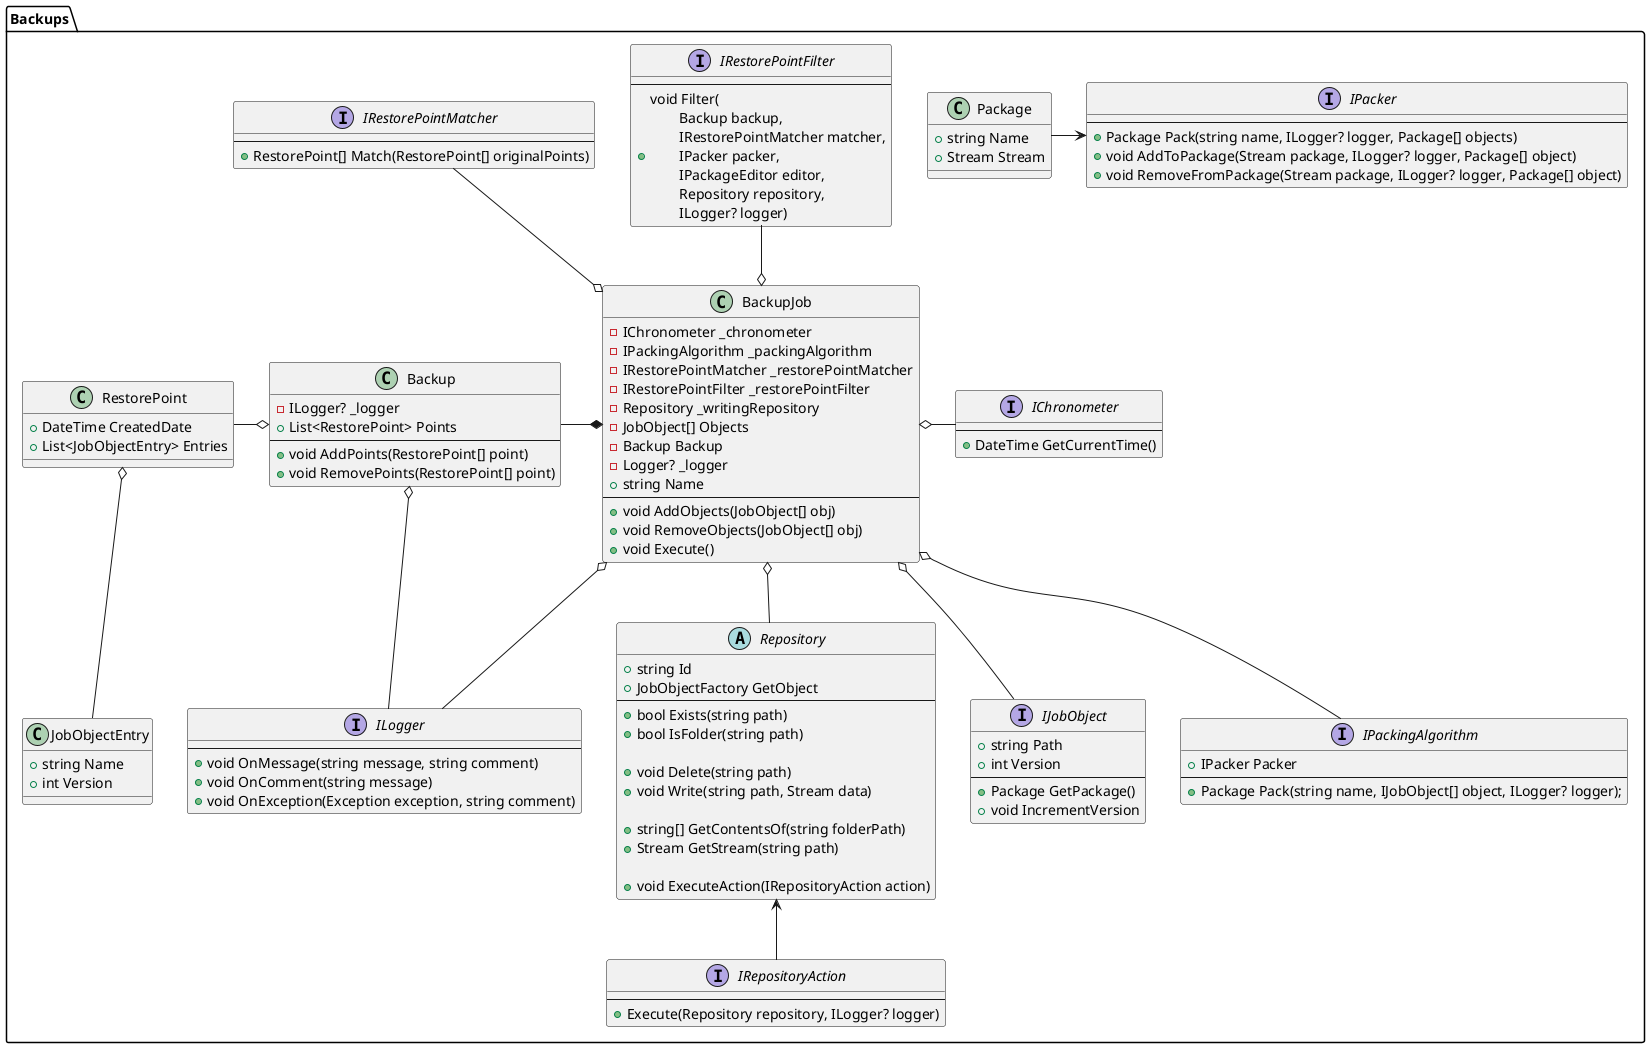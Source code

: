 @startuml
'https://plantuml.com/class-diagram

package Backups
{
    class Package
    {
        + string Name
        + Stream Stream
    }

    interface IChronometer
    {
        --
        + DateTime GetCurrentTime()
    }
    
    interface ILogger
    {
        --
        + void OnMessage(string message, string comment)
        + void OnComment(string message)
        + void OnException(Exception exception, string comment)
    }
    
    interface IJobObject
    {
        + string Path
        + int Version
        --
        + Package GetPackage()
        + void IncrementVersion
    }
    
    interface IPacker
    {
        --
        + Package Pack(string name, ILogger? logger, Package[] objects)
        + void AddToPackage(Stream package, ILogger? logger, Package[] object)
        + void RemoveFromPackage(Stream package, ILogger? logger, Package[] object)
    }
    
    interface IPackingAlgorithm
    {
        + IPacker Packer
        --
        + Package Pack(string name, IJobObject[] object, ILogger? logger);
    }
    
    interface IRestorePointMatcher
    {
        --
        + RestorePoint[] Match(RestorePoint[] originalPoints)
    }
    
    interface IRestorePointFilter
    {
        --
        + void Filter(\n\
        Backup backup,\n\
        IRestorePointMatcher matcher,\n\
        IPacker packer,\n\
        IPackageEditor editor,\n\
        Repository repository, \n\
        ILogger? logger)   
    }
    
    interface IRepositoryAction
    {
        --
        + Execute(Repository repository, ILogger? logger)
    }
    
    abstract class Repository
    {
        + string Id
        + JobObjectFactory GetObject
        --
        + bool Exists(string path)
        + bool IsFolder(string path)
        
        + void Delete(string path)
        + void Write(string path, Stream data)
        
        + string[] GetContentsOf(string folderPath)
        + Stream GetStream(string path)   
        
        + void ExecuteAction(IRepositoryAction action)
    }
    
    class JobObjectEntry
    {
        + string Name 
        + int Version
    }
    
    class RestorePoint
    {
        + DateTime CreatedDate
        + List<JobObjectEntry> Entries
    }
    
    class Backup
    {
        - ILogger? _logger
        + List<RestorePoint> Points
        --
        + void AddPoints(RestorePoint[] point)
        + void RemovePoints(RestorePoint[] point)
    }
    
    class BackupJob
    {
        - IChronometer _chronometer
        - IPackingAlgorithm _packingAlgorithm
        - IRestorePointMatcher _restorePointMatcher
        - IRestorePointFilter _restorePointFilter
        - Repository _writingRepository
        - JobObject[] Objects
        - Backup Backup
        - Logger? _logger
        + string Name
        --
        + void AddObjects(JobObject[] obj)
        + void RemoveObjects(JobObject[] obj) 
        + void Execute()
    }
    
    '
    '
    '
    
    BackupJob o-right- IChronometer
    BackupJob o-- IPackingAlgorithm
    BackupJob o-- Repository
    BackupJob o-- IJobObject
    BackupJob *-left- Backup
    BackupJob o-up- IRestorePointMatcher
    BackupJob o-up- IRestorePointFilter
    BackupJob o-- ILogger
    
    RestorePoint o-down- JobObjectEntry
    
    Backup o-left- RestorePoint
    Backup o-- ILogger
    
    IPacker <-left- Package
    
    Repository <-- IRepositoryAction   
}

@enduml
